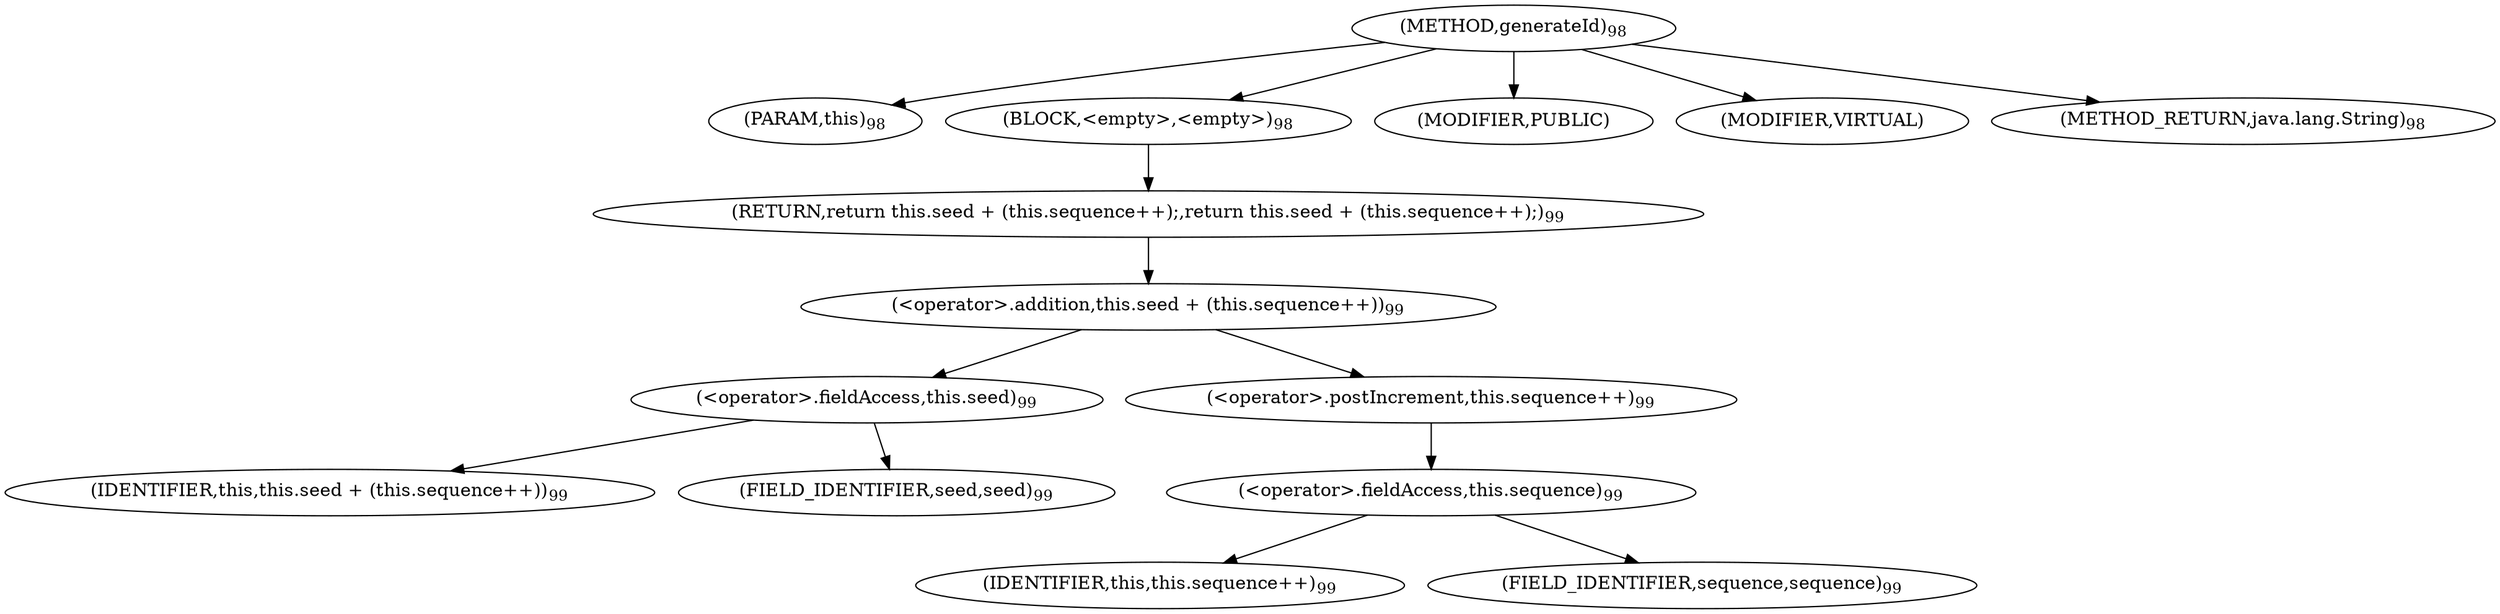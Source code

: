 digraph "generateId" {  
"92" [label = <(METHOD,generateId)<SUB>98</SUB>> ]
"10" [label = <(PARAM,this)<SUB>98</SUB>> ]
"93" [label = <(BLOCK,&lt;empty&gt;,&lt;empty&gt;)<SUB>98</SUB>> ]
"94" [label = <(RETURN,return this.seed + (this.sequence++);,return this.seed + (this.sequence++);)<SUB>99</SUB>> ]
"95" [label = <(&lt;operator&gt;.addition,this.seed + (this.sequence++))<SUB>99</SUB>> ]
"96" [label = <(&lt;operator&gt;.fieldAccess,this.seed)<SUB>99</SUB>> ]
"9" [label = <(IDENTIFIER,this,this.seed + (this.sequence++))<SUB>99</SUB>> ]
"97" [label = <(FIELD_IDENTIFIER,seed,seed)<SUB>99</SUB>> ]
"98" [label = <(&lt;operator&gt;.postIncrement,this.sequence++)<SUB>99</SUB>> ]
"99" [label = <(&lt;operator&gt;.fieldAccess,this.sequence)<SUB>99</SUB>> ]
"11" [label = <(IDENTIFIER,this,this.sequence++)<SUB>99</SUB>> ]
"100" [label = <(FIELD_IDENTIFIER,sequence,sequence)<SUB>99</SUB>> ]
"101" [label = <(MODIFIER,PUBLIC)> ]
"102" [label = <(MODIFIER,VIRTUAL)> ]
"103" [label = <(METHOD_RETURN,java.lang.String)<SUB>98</SUB>> ]
  "92" -> "10" 
  "92" -> "93" 
  "92" -> "101" 
  "92" -> "102" 
  "92" -> "103" 
  "93" -> "94" 
  "94" -> "95" 
  "95" -> "96" 
  "95" -> "98" 
  "96" -> "9" 
  "96" -> "97" 
  "98" -> "99" 
  "99" -> "11" 
  "99" -> "100" 
}
